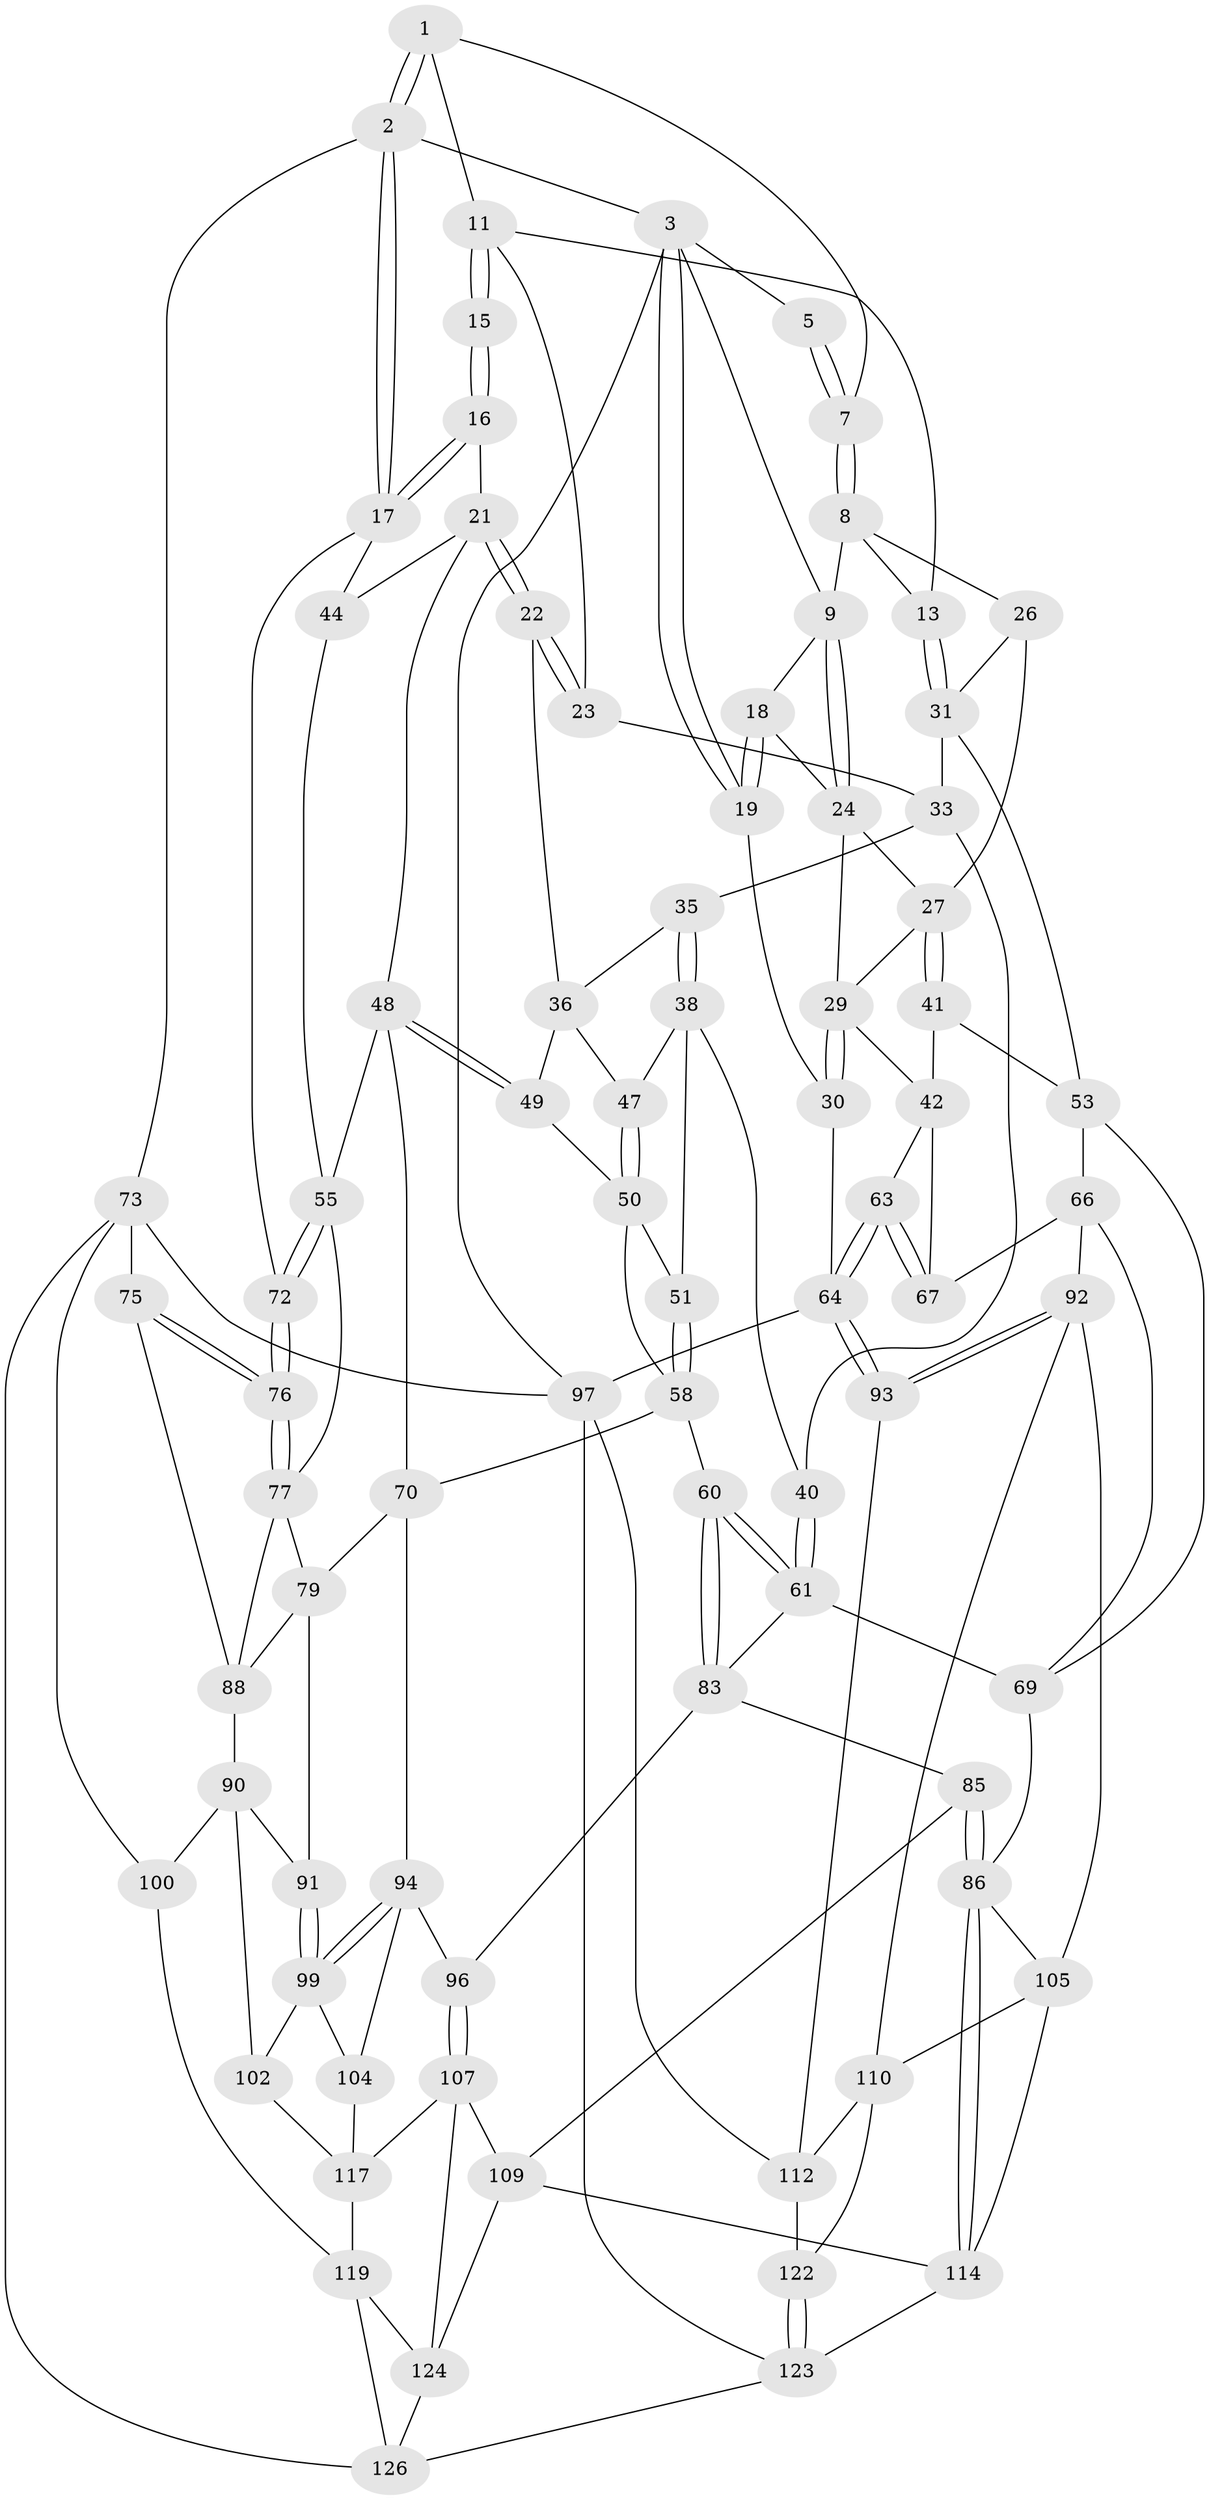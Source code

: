 // original degree distribution, {3: 0.0234375, 6: 0.2734375, 4: 0.2734375, 5: 0.4296875}
// Generated by graph-tools (version 1.1) at 2025/42/03/06/25 10:42:35]
// undirected, 80 vertices, 180 edges
graph export_dot {
graph [start="1"]
  node [color=gray90,style=filled];
  1 [pos="+0.5387880581524148+0",super="+6"];
  2 [pos="+1+0"];
  3 [pos="+0+0",super="+4"];
  5 [pos="+0.2130611909708586+0"];
  7 [pos="+0.34410632409175984+0.07441684477867397"];
  8 [pos="+0.36465960996015145+0.1747579207664565",super="+14"];
  9 [pos="+0.2406046341168525+0.16634252897736249",super="+10"];
  11 [pos="+0.5770624183410343+0.11093197604389227",super="+12"];
  13 [pos="+0.5078881872887971+0.17561160739195206"];
  15 [pos="+0.6847346686376148+0.1084892182847093"];
  16 [pos="+1+0",super="+20"];
  17 [pos="+1+0",super="+43"];
  18 [pos="+0.07952171734646235+0.15352521361616595"];
  19 [pos="+0+0"];
  21 [pos="+0.8299889724903565+0.30591878947716306",super="+45"];
  22 [pos="+0.7781217993416212+0.3029612433797517"];
  23 [pos="+0.6021673517449024+0.2046064505647129"];
  24 [pos="+0.18913338814201822+0.2665700732611654",super="+25"];
  26 [pos="+0.31673304408746994+0.3465445320862314"];
  27 [pos="+0.20383663399069954+0.2985035872788616",super="+28"];
  29 [pos="+0+0.36984216118247004",super="+37"];
  30 [pos="+0+0.376128903523082"];
  31 [pos="+0.4597514693637571+0.3867091497019955",super="+32"];
  33 [pos="+0.6075687370387918+0.2802369020062552",super="+34"];
  35 [pos="+0.621082590645194+0.325752328757911"];
  36 [pos="+0.6888349992447242+0.3575862304780156",super="+46"];
  38 [pos="+0.5976655769432005+0.38108356806128146",super="+39"];
  40 [pos="+0.4940427305771912+0.4125943802652732"];
  41 [pos="+0.1564067447743124+0.4299483628443139"];
  42 [pos="+0.08791881233739185+0.42150190132441234",super="+62"];
  44 [pos="+0.8615293017092862+0.3166189100281861"];
  47 [pos="+0.6358061066929135+0.40822216312072446"];
  48 [pos="+0.7371938650966467+0.46286167727058",super="+57"];
  49 [pos="+0.724340602899799+0.4586940672128947"];
  50 [pos="+0.6355043724470838+0.4294577167188396",super="+52"];
  51 [pos="+0.6273623158445965+0.4468573581371932"];
  53 [pos="+0.29912473628034125+0.47762086605350124",super="+54"];
  55 [pos="+0.9035514867090495+0.4269107091422085",super="+56"];
  58 [pos="+0.6219586937094004+0.5018831623009471",super="+59"];
  60 [pos="+0.5429488057220484+0.5518485864024897"];
  61 [pos="+0.5220711781509098+0.5174890719457963",super="+68"];
  63 [pos="+0+0.6479418614564848"];
  64 [pos="+0+0.6518157625106696",super="+65"];
  66 [pos="+0.20469428669624404+0.5530985893887357",super="+82"];
  67 [pos="+0.19618397465876955+0.5530682433141659"];
  69 [pos="+0.32849650633502125+0.5131748171384021",super="+81"];
  70 [pos="+0.7506834312473325+0.5507727907071577",super="+71"];
  72 [pos="+1+0.4984391372052164"];
  73 [pos="+1+1",super="+74"];
  75 [pos="+1+0.6862548391321694"];
  76 [pos="+1+0.5817031174113539"];
  77 [pos="+1+0.5646943350336336",super="+78"];
  79 [pos="+0.8848835928611896+0.5448272000218807",super="+80"];
  83 [pos="+0.4983293436578993+0.6547329337589437",super="+84"];
  85 [pos="+0.4851374675645444+0.6670694219256368"];
  86 [pos="+0.415155784486634+0.689223234150468",super="+87"];
  88 [pos="+0.9570921000335081+0.5759145205997326",super="+89"];
  90 [pos="+0.9048986562721286+0.6632219825682504",super="+101"];
  91 [pos="+0.8568426877374729+0.6479668010791693"];
  92 [pos="+0.18408266136987028+0.6917580618412046",super="+106"];
  93 [pos="+0.13590609624119177+0.7135680961938701"];
  94 [pos="+0.704912813125381+0.7218484905669932",super="+95"];
  96 [pos="+0.6794305941200328+0.759523092179797"];
  97 [pos="+0+0.7687311236182669",super="+98"];
  99 [pos="+0.8538949517771723+0.6514093708003479",super="+103"];
  100 [pos="+1+0.8416117192640117"];
  102 [pos="+0.8760588810427071+0.7772160673150895"];
  104 [pos="+0.7456423856653206+0.756363885278062"];
  105 [pos="+0.33758927207827644+0.7544497834573867",super="+115"];
  107 [pos="+0.6618790838909774+0.8896216862229719",super="+108"];
  109 [pos="+0.5106120111175406+0.7625116849454626",super="+113"];
  110 [pos="+0.26116316747554863+0.8185777705585585",super="+111"];
  112 [pos="+0.1369681534476402+0.7893936573870709",super="+121"];
  114 [pos="+0.4372307679384023+0.8756436022866809",super="+116"];
  117 [pos="+0.8487404316144928+0.7993543320080757",super="+118"];
  119 [pos="+0.9404982433435284+0.907496231755767",super="+120"];
  122 [pos="+0.1680721755969616+1"];
  123 [pos="+0.19451914445725946+1",super="+127"];
  124 [pos="+0.6167209081743038+1",super="+125"];
  126 [pos="+0.6248004743664749+1",super="+128"];
  1 -- 2;
  1 -- 2;
  1 -- 11;
  1 -- 7;
  2 -- 3;
  2 -- 17;
  2 -- 17;
  2 -- 73;
  3 -- 19;
  3 -- 19;
  3 -- 5;
  3 -- 97;
  3 -- 9;
  5 -- 7;
  5 -- 7;
  7 -- 8;
  7 -- 8;
  8 -- 9;
  8 -- 26;
  8 -- 13;
  9 -- 24;
  9 -- 24;
  9 -- 18;
  11 -- 15;
  11 -- 15;
  11 -- 13;
  11 -- 23;
  13 -- 31;
  13 -- 31;
  15 -- 16;
  15 -- 16;
  16 -- 17;
  16 -- 17;
  16 -- 21;
  17 -- 72;
  17 -- 44;
  18 -- 19;
  18 -- 19;
  18 -- 24;
  19 -- 30;
  21 -- 22;
  21 -- 22;
  21 -- 48;
  21 -- 44;
  22 -- 23;
  22 -- 23;
  22 -- 36;
  23 -- 33;
  24 -- 27;
  24 -- 29;
  26 -- 27;
  26 -- 31;
  27 -- 41;
  27 -- 41;
  27 -- 29;
  29 -- 30;
  29 -- 30;
  29 -- 42;
  30 -- 64;
  31 -- 33;
  31 -- 53;
  33 -- 35;
  33 -- 40;
  35 -- 36;
  35 -- 38;
  35 -- 38;
  36 -- 49;
  36 -- 47;
  38 -- 47;
  38 -- 40;
  38 -- 51;
  40 -- 61;
  40 -- 61;
  41 -- 42;
  41 -- 53;
  42 -- 67;
  42 -- 63;
  44 -- 55;
  47 -- 50;
  47 -- 50;
  48 -- 49;
  48 -- 49;
  48 -- 70;
  48 -- 55;
  49 -- 50;
  50 -- 51;
  50 -- 58;
  51 -- 58;
  51 -- 58;
  53 -- 69;
  53 -- 66;
  55 -- 72;
  55 -- 72;
  55 -- 77;
  58 -- 60;
  58 -- 70;
  60 -- 61;
  60 -- 61;
  60 -- 83;
  60 -- 83;
  61 -- 83;
  61 -- 69;
  63 -- 64;
  63 -- 64;
  63 -- 67;
  63 -- 67;
  64 -- 93;
  64 -- 93;
  64 -- 97;
  66 -- 67;
  66 -- 92;
  66 -- 69;
  69 -- 86;
  70 -- 94;
  70 -- 79;
  72 -- 76;
  72 -- 76;
  73 -- 75;
  73 -- 100;
  73 -- 97;
  73 -- 126;
  75 -- 76;
  75 -- 76;
  75 -- 88;
  76 -- 77;
  76 -- 77;
  77 -- 88;
  77 -- 79;
  79 -- 88;
  79 -- 91;
  83 -- 96;
  83 -- 85;
  85 -- 86;
  85 -- 86;
  85 -- 109;
  86 -- 114;
  86 -- 114;
  86 -- 105;
  88 -- 90;
  90 -- 91;
  90 -- 100;
  90 -- 102;
  91 -- 99;
  91 -- 99;
  92 -- 93;
  92 -- 93;
  92 -- 105;
  92 -- 110;
  93 -- 112;
  94 -- 99;
  94 -- 99;
  94 -- 96;
  94 -- 104;
  96 -- 107;
  96 -- 107;
  97 -- 112;
  97 -- 123;
  99 -- 104;
  99 -- 102;
  100 -- 119;
  102 -- 117;
  104 -- 117;
  105 -- 110;
  105 -- 114;
  107 -- 124;
  107 -- 109;
  107 -- 117;
  109 -- 114;
  109 -- 124;
  110 -- 112;
  110 -- 122;
  112 -- 122;
  114 -- 123;
  117 -- 119;
  119 -- 124;
  119 -- 126;
  122 -- 123;
  122 -- 123;
  123 -- 126;
  124 -- 126;
}
